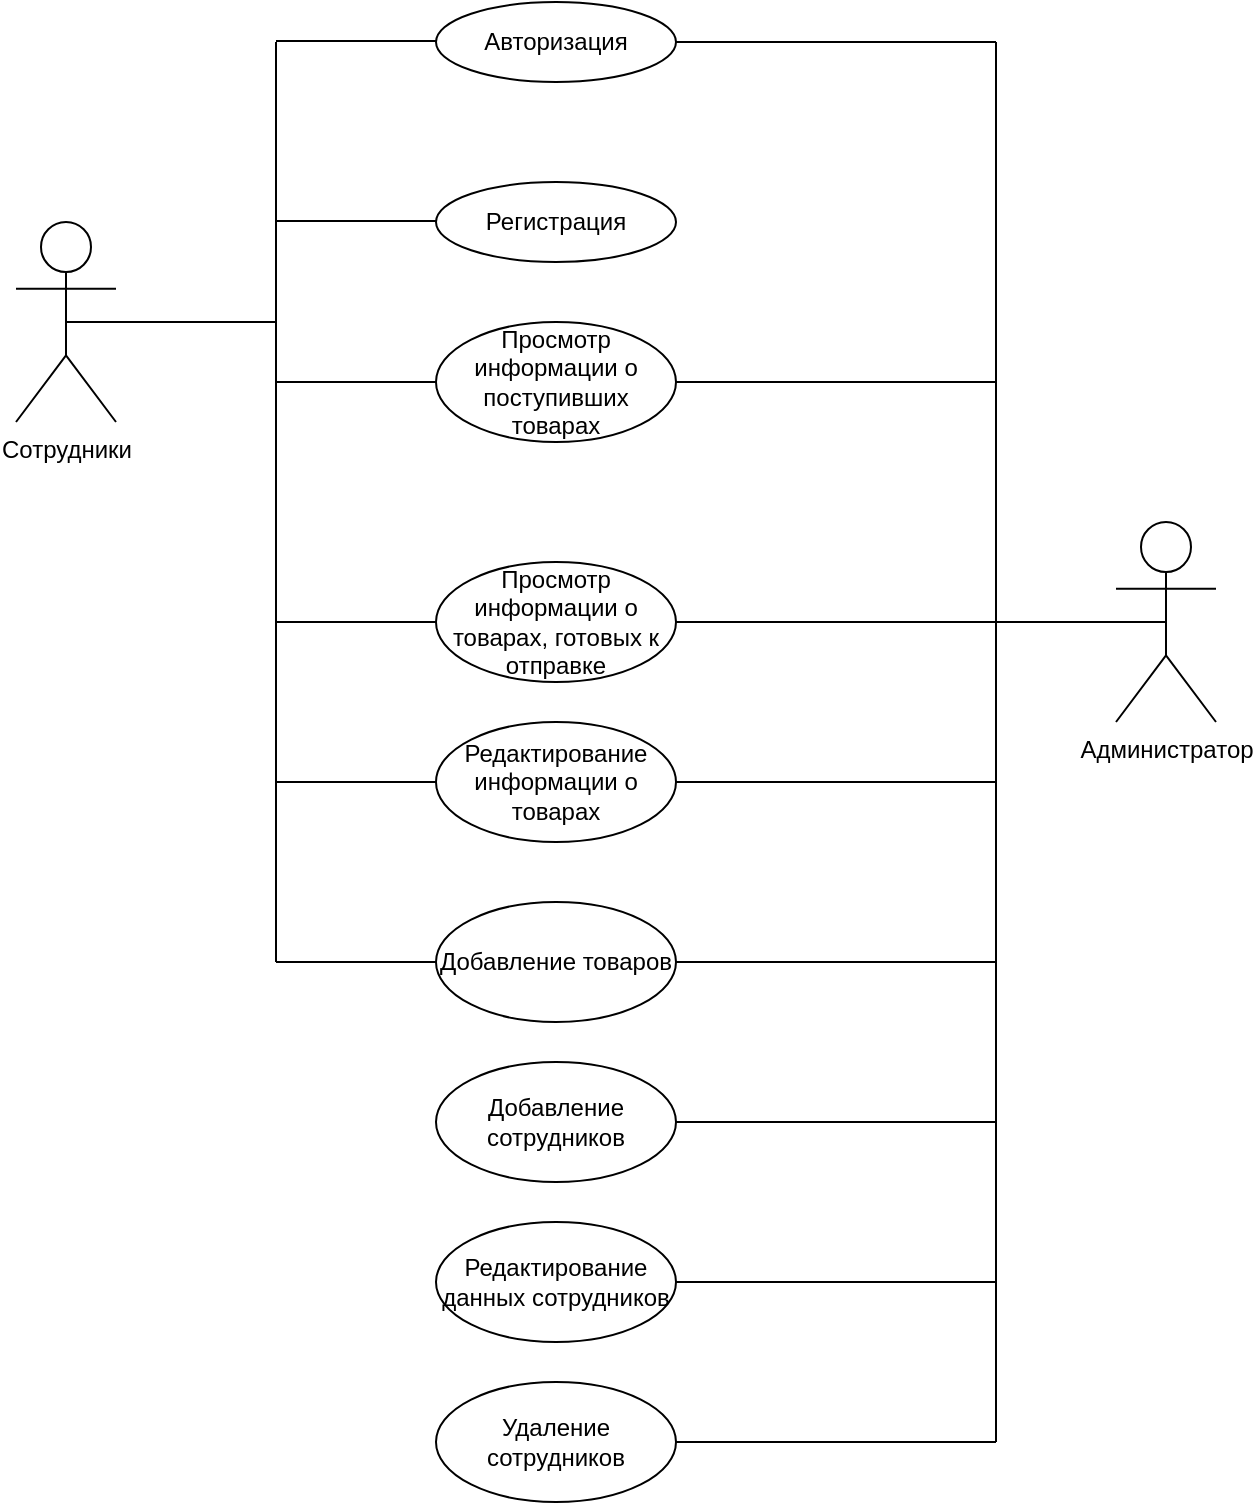 <mxfile version="20.3.6" type="device"><diagram id="RstZlwTMvm-0K9vH35L3" name="Страница 1"><mxGraphModel dx="1346" dy="817" grid="1" gridSize="10" guides="1" tooltips="1" connect="1" arrows="1" fold="1" page="1" pageScale="1" pageWidth="827" pageHeight="1169" math="0" shadow="0"><root><mxCell id="0"/><mxCell id="1" parent="0"/><mxCell id="5b5MWRw2978PN8G1XDHE-1" value="&lt;div&gt;Сотрудники&lt;/div&gt;&lt;div&gt;&lt;br&gt;&lt;/div&gt;" style="shape=umlActor;verticalLabelPosition=bottom;verticalAlign=top;html=1;outlineConnect=0;" parent="1" vertex="1"><mxGeometry x="70" y="270" width="50" height="100" as="geometry"/></mxCell><mxCell id="5b5MWRw2978PN8G1XDHE-14" value="" style="group" parent="1" vertex="1" connectable="0"><mxGeometry x="200" y="160" width="200" height="340" as="geometry"/></mxCell><mxCell id="5b5MWRw2978PN8G1XDHE-3" value="" style="endArrow=none;html=1;rounded=0;" parent="5b5MWRw2978PN8G1XDHE-14" edge="1"><mxGeometry width="50" height="50" relative="1" as="geometry"><mxPoint y="310" as="sourcePoint"/><mxPoint y="20" as="targetPoint"/></mxGeometry></mxCell><mxCell id="5b5MWRw2978PN8G1XDHE-4" value="" style="endArrow=none;html=1;rounded=0;" parent="5b5MWRw2978PN8G1XDHE-14" edge="1"><mxGeometry width="50" height="50" relative="1" as="geometry"><mxPoint y="19.5" as="sourcePoint"/><mxPoint x="80" y="19.5" as="targetPoint"/></mxGeometry></mxCell><mxCell id="5b5MWRw2978PN8G1XDHE-5" value="&lt;div&gt;Авторизация&lt;/div&gt;" style="ellipse;whiteSpace=wrap;html=1;" parent="5b5MWRw2978PN8G1XDHE-14" vertex="1"><mxGeometry x="80" width="120" height="40" as="geometry"/></mxCell><mxCell id="5b5MWRw2978PN8G1XDHE-6" value="" style="endArrow=none;html=1;rounded=0;" parent="5b5MWRw2978PN8G1XDHE-14" edge="1"><mxGeometry width="50" height="50" relative="1" as="geometry"><mxPoint y="109.5" as="sourcePoint"/><mxPoint x="80" y="109.5" as="targetPoint"/></mxGeometry></mxCell><mxCell id="5b5MWRw2978PN8G1XDHE-7" value="Регистрация" style="ellipse;whiteSpace=wrap;html=1;" parent="5b5MWRw2978PN8G1XDHE-14" vertex="1"><mxGeometry x="80" y="90" width="120" height="40" as="geometry"/></mxCell><mxCell id="5b5MWRw2978PN8G1XDHE-8" value="" style="endArrow=none;html=1;rounded=0;" parent="5b5MWRw2978PN8G1XDHE-14" edge="1"><mxGeometry width="50" height="50" relative="1" as="geometry"><mxPoint y="190" as="sourcePoint"/><mxPoint x="80" y="190" as="targetPoint"/></mxGeometry></mxCell><mxCell id="5b5MWRw2978PN8G1XDHE-9" value="Просмотр информации о поступивших товарах" style="ellipse;whiteSpace=wrap;html=1;" parent="5b5MWRw2978PN8G1XDHE-14" vertex="1"><mxGeometry x="80" y="160" width="120" height="60" as="geometry"/></mxCell><mxCell id="5b5MWRw2978PN8G1XDHE-11" value="" style="endArrow=none;html=1;rounded=0;" parent="5b5MWRw2978PN8G1XDHE-14" edge="1"><mxGeometry width="50" height="50" relative="1" as="geometry"><mxPoint y="310" as="sourcePoint"/><mxPoint x="80" y="310" as="targetPoint"/></mxGeometry></mxCell><mxCell id="5b5MWRw2978PN8G1XDHE-12" value="Просмотр информации о товарах, готовых к отправке" style="ellipse;whiteSpace=wrap;html=1;" parent="5b5MWRw2978PN8G1XDHE-14" vertex="1"><mxGeometry x="80" y="280" width="120" height="60" as="geometry"/></mxCell><mxCell id="5b5MWRw2978PN8G1XDHE-15" value="" style="endArrow=none;html=1;rounded=0;exitX=0.5;exitY=0.5;exitDx=0;exitDy=0;exitPerimeter=0;" parent="1" source="5b5MWRw2978PN8G1XDHE-1" edge="1"><mxGeometry width="50" height="50" relative="1" as="geometry"><mxPoint x="130" y="330" as="sourcePoint"/><mxPoint x="200" y="320" as="targetPoint"/></mxGeometry></mxCell><mxCell id="5b5MWRw2978PN8G1XDHE-17" value="&lt;div&gt;Администратор&lt;/div&gt;&lt;div&gt;&lt;br&gt;&lt;/div&gt;" style="shape=umlActor;verticalLabelPosition=bottom;verticalAlign=top;html=1;outlineConnect=0;" parent="1" vertex="1"><mxGeometry x="620" y="420" width="50" height="100" as="geometry"/></mxCell><mxCell id="5b5MWRw2978PN8G1XDHE-18" value="" style="endArrow=none;html=1;rounded=0;entryX=0.5;entryY=0.5;entryDx=0;entryDy=0;entryPerimeter=0;" parent="1" target="5b5MWRw2978PN8G1XDHE-17" edge="1"><mxGeometry width="50" height="50" relative="1" as="geometry"><mxPoint x="560" y="470" as="sourcePoint"/><mxPoint x="440" y="330" as="targetPoint"/><Array as="points"/></mxGeometry></mxCell><mxCell id="5b5MWRw2978PN8G1XDHE-19" value="" style="endArrow=none;html=1;rounded=0;" parent="1" edge="1"><mxGeometry width="50" height="50" relative="1" as="geometry"><mxPoint x="560" y="470" as="sourcePoint"/><mxPoint x="560" y="350" as="targetPoint"/><Array as="points"/></mxGeometry></mxCell><mxCell id="5b5MWRw2978PN8G1XDHE-20" value="" style="endArrow=none;html=1;rounded=0;exitX=1;exitY=0.5;exitDx=0;exitDy=0;" parent="1" source="5b5MWRw2978PN8G1XDHE-9" edge="1"><mxGeometry width="50" height="50" relative="1" as="geometry"><mxPoint x="390" y="380" as="sourcePoint"/><mxPoint x="560" y="350" as="targetPoint"/></mxGeometry></mxCell><mxCell id="5b5MWRw2978PN8G1XDHE-21" value="" style="endArrow=none;html=1;rounded=0;" parent="1" edge="1"><mxGeometry width="50" height="50" relative="1" as="geometry"><mxPoint x="400" y="470" as="sourcePoint"/><mxPoint x="560" y="470" as="targetPoint"/></mxGeometry></mxCell><mxCell id="5b5MWRw2978PN8G1XDHE-22" value="" style="endArrow=none;html=1;rounded=0;" parent="1" edge="1"><mxGeometry width="50" height="50" relative="1" as="geometry"><mxPoint x="560" y="550" as="sourcePoint"/><mxPoint x="560" y="470" as="targetPoint"/></mxGeometry></mxCell><mxCell id="5b5MWRw2978PN8G1XDHE-23" value="Редактирование информации о товарах" style="ellipse;whiteSpace=wrap;html=1;" parent="1" vertex="1"><mxGeometry x="280" y="520" width="120" height="60" as="geometry"/></mxCell><mxCell id="5b5MWRw2978PN8G1XDHE-25" value="" style="endArrow=none;html=1;rounded=0;exitX=1;exitY=0.5;exitDx=0;exitDy=0;" parent="1" source="5b5MWRw2978PN8G1XDHE-23" edge="1"><mxGeometry width="50" height="50" relative="1" as="geometry"><mxPoint x="390" y="470" as="sourcePoint"/><mxPoint x="560" y="550" as="targetPoint"/></mxGeometry></mxCell><mxCell id="5b5MWRw2978PN8G1XDHE-26" value="Добавление товаров" style="ellipse;whiteSpace=wrap;html=1;" parent="1" vertex="1"><mxGeometry x="280" y="610" width="120" height="60" as="geometry"/></mxCell><mxCell id="5b5MWRw2978PN8G1XDHE-27" value="" style="endArrow=none;html=1;rounded=0;" parent="1" edge="1"><mxGeometry width="50" height="50" relative="1" as="geometry"><mxPoint x="560" y="640" as="sourcePoint"/><mxPoint x="560" y="550" as="targetPoint"/></mxGeometry></mxCell><mxCell id="5b5MWRw2978PN8G1XDHE-28" value="" style="endArrow=none;html=1;rounded=0;exitX=1;exitY=0.5;exitDx=0;exitDy=0;" parent="1" source="5b5MWRw2978PN8G1XDHE-26" edge="1"><mxGeometry width="50" height="50" relative="1" as="geometry"><mxPoint x="410" y="640" as="sourcePoint"/><mxPoint x="560" y="640" as="targetPoint"/></mxGeometry></mxCell><mxCell id="Atu_wQLO7kIas-wBp28Q-1" value="" style="endArrow=none;html=1;rounded=0;" edge="1" parent="1"><mxGeometry width="50" height="50" relative="1" as="geometry"><mxPoint x="560" y="350" as="sourcePoint"/><mxPoint x="560" y="180" as="targetPoint"/><Array as="points"/></mxGeometry></mxCell><mxCell id="Atu_wQLO7kIas-wBp28Q-2" value="" style="endArrow=none;html=1;rounded=0;" edge="1" parent="1"><mxGeometry width="50" height="50" relative="1" as="geometry"><mxPoint x="400" y="180" as="sourcePoint"/><mxPoint x="560" y="180" as="targetPoint"/></mxGeometry></mxCell><mxCell id="Atu_wQLO7kIas-wBp28Q-3" value="" style="endArrow=none;html=1;rounded=0;" edge="1" parent="1"><mxGeometry width="50" height="50" relative="1" as="geometry"><mxPoint x="200" y="640" as="sourcePoint"/><mxPoint x="200" y="470" as="targetPoint"/></mxGeometry></mxCell><mxCell id="Atu_wQLO7kIas-wBp28Q-4" value="" style="endArrow=none;html=1;rounded=0;entryX=0;entryY=0.5;entryDx=0;entryDy=0;" edge="1" parent="1" target="5b5MWRw2978PN8G1XDHE-26"><mxGeometry width="50" height="50" relative="1" as="geometry"><mxPoint x="200" y="640" as="sourcePoint"/><mxPoint x="250" y="590" as="targetPoint"/></mxGeometry></mxCell><mxCell id="Atu_wQLO7kIas-wBp28Q-5" value="" style="endArrow=none;html=1;rounded=0;entryX=0;entryY=0.5;entryDx=0;entryDy=0;" edge="1" parent="1" target="5b5MWRw2978PN8G1XDHE-23"><mxGeometry width="50" height="50" relative="1" as="geometry"><mxPoint x="200" y="550" as="sourcePoint"/><mxPoint x="250" y="510" as="targetPoint"/></mxGeometry></mxCell><mxCell id="Atu_wQLO7kIas-wBp28Q-6" value="" style="endArrow=none;html=1;rounded=0;" edge="1" parent="1"><mxGeometry width="50" height="50" relative="1" as="geometry"><mxPoint x="560" y="720" as="sourcePoint"/><mxPoint x="560" y="640" as="targetPoint"/></mxGeometry></mxCell><mxCell id="Atu_wQLO7kIas-wBp28Q-7" value="" style="endArrow=none;html=1;rounded=0;" edge="1" parent="1"><mxGeometry width="50" height="50" relative="1" as="geometry"><mxPoint x="400" y="720" as="sourcePoint"/><mxPoint x="560" y="720" as="targetPoint"/></mxGeometry></mxCell><mxCell id="Atu_wQLO7kIas-wBp28Q-8" value="Добавление сотрудников" style="ellipse;whiteSpace=wrap;html=1;" vertex="1" parent="1"><mxGeometry x="280" y="690" width="120" height="60" as="geometry"/></mxCell><mxCell id="Atu_wQLO7kIas-wBp28Q-9" value="" style="endArrow=none;html=1;rounded=0;" edge="1" parent="1"><mxGeometry width="50" height="50" relative="1" as="geometry"><mxPoint x="560" y="800" as="sourcePoint"/><mxPoint x="560" y="720" as="targetPoint"/></mxGeometry></mxCell><mxCell id="Atu_wQLO7kIas-wBp28Q-10" value="" style="endArrow=none;html=1;rounded=0;" edge="1" parent="1"><mxGeometry width="50" height="50" relative="1" as="geometry"><mxPoint x="400" y="800" as="sourcePoint"/><mxPoint x="560" y="800" as="targetPoint"/></mxGeometry></mxCell><mxCell id="Atu_wQLO7kIas-wBp28Q-11" value="Редактирование данных сотрудников" style="ellipse;whiteSpace=wrap;html=1;" vertex="1" parent="1"><mxGeometry x="280" y="770" width="120" height="60" as="geometry"/></mxCell><mxCell id="Atu_wQLO7kIas-wBp28Q-12" value="Удаление сотрудников" style="ellipse;whiteSpace=wrap;html=1;" vertex="1" parent="1"><mxGeometry x="280" y="850" width="120" height="60" as="geometry"/></mxCell><mxCell id="Atu_wQLO7kIas-wBp28Q-13" value="" style="endArrow=none;html=1;rounded=0;" edge="1" parent="1"><mxGeometry width="50" height="50" relative="1" as="geometry"><mxPoint x="560" y="880" as="sourcePoint"/><mxPoint x="560" y="800" as="targetPoint"/></mxGeometry></mxCell><mxCell id="Atu_wQLO7kIas-wBp28Q-14" value="" style="endArrow=none;html=1;rounded=0;exitX=1;exitY=0.5;exitDx=0;exitDy=0;" edge="1" parent="1" source="Atu_wQLO7kIas-wBp28Q-12"><mxGeometry width="50" height="50" relative="1" as="geometry"><mxPoint x="300" y="710" as="sourcePoint"/><mxPoint x="560" y="880" as="targetPoint"/></mxGeometry></mxCell></root></mxGraphModel></diagram></mxfile>